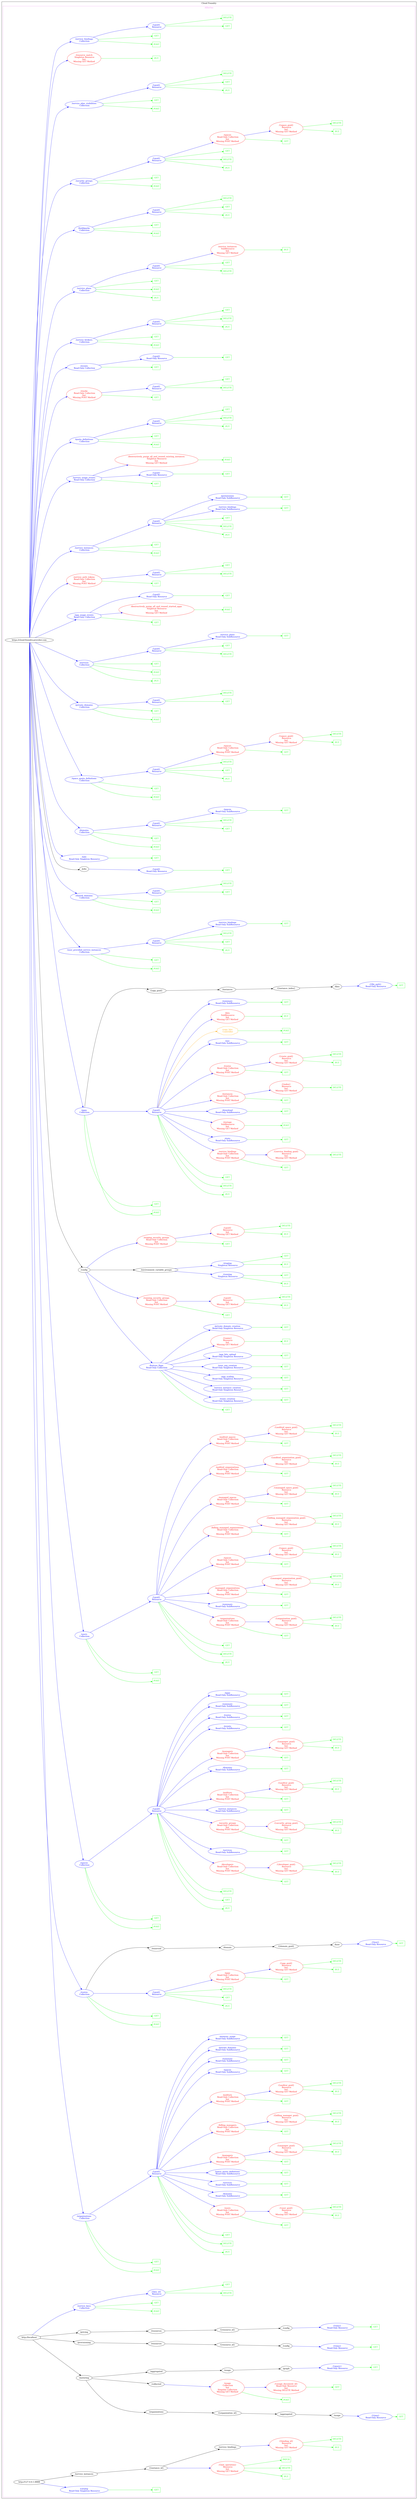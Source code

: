 digraph Cloud_Computing_REST_APIs {
rankdir="LR";
subgraph cluster_0 {
label="Cloud Foundry"
color=black
fontcolor=black
subgraph cluster_1 {
label="AllInOne"
color=violet
fontcolor=violet
subgraph cluster_2 {
label=""
color=white
fontcolor=white
node2 [label="https://cloud-foundry.provider.com", shape="ellipse", color="black", fontcolor="black"]
node2 -> node3 [color="blue", fontcolor="blue"]
subgraph cluster_3 {
label=""
color=white
fontcolor=white
node3 [label="/organizations\n Collection", shape="ellipse", color="blue", fontcolor="blue"]
node3 -> node4 [color="green", fontcolor="green"]
subgraph cluster_4 {
label=""
color=white
fontcolor=white
node4 [label="POST", shape="box", color="green", fontcolor="green"]
}
node3 -> node5 [color="green", fontcolor="green"]
subgraph cluster_5 {
label=""
color=white
fontcolor=white
node5 [label="GET", shape="box", color="green", fontcolor="green"]
}
node3 -> node6 [color="blue", fontcolor="blue"]
subgraph cluster_6 {
label=""
color=white
fontcolor=white
node6 [label="/{guid}\n Resource", shape="ellipse", color="blue", fontcolor="blue"]
node6 -> node7 [color="green", fontcolor="green"]
subgraph cluster_7 {
label=""
color=white
fontcolor=white
node7 [label="PUT", shape="box", color="green", fontcolor="green"]
}
node6 -> node8 [color="green", fontcolor="green"]
subgraph cluster_8 {
label=""
color=white
fontcolor=white
node8 [label="DELETE", shape="box", color="green", fontcolor="green"]
}
node6 -> node9 [color="green", fontcolor="green"]
subgraph cluster_9 {
label=""
color=white
fontcolor=white
node9 [label="GET", shape="box", color="green", fontcolor="green"]
}
node6 -> node10 [color="blue", fontcolor="blue"]
subgraph cluster_10 {
label=""
color=white
fontcolor=white
node10 [label="/users\n Read-Only Collection\nbut\nMissing POST Method", shape="ellipse", color="red", fontcolor="red"]
node10 -> node11 [color="green", fontcolor="green"]
subgraph cluster_11 {
label=""
color=white
fontcolor=white
node11 [label="GET", shape="box", color="green", fontcolor="green"]
}
node10 -> node12 [color="blue", fontcolor="blue"]
subgraph cluster_12 {
label=""
color=white
fontcolor=white
node12 [label="/{user_guid}\n Resource\nbut\nMissing GET Method", shape="ellipse", color="red", fontcolor="red"]
node12 -> node13 [color="green", fontcolor="green"]
subgraph cluster_13 {
label=""
color=white
fontcolor=white
node13 [label="PUT", shape="box", color="green", fontcolor="green"]
}
node12 -> node14 [color="green", fontcolor="green"]
subgraph cluster_14 {
label=""
color=white
fontcolor=white
node14 [label="DELETE", shape="box", color="green", fontcolor="green"]
}
}
}
node6 -> node15 [color="blue", fontcolor="blue"]
subgraph cluster_15 {
label=""
color=white
fontcolor=white
node15 [label="/domains\n Read-Only SubResource", shape="ellipse", color="blue", fontcolor="blue"]
node15 -> node16 [color="green", fontcolor="green"]
subgraph cluster_16 {
label=""
color=white
fontcolor=white
node16 [label="GET", shape="box", color="green", fontcolor="green"]
}
}
node6 -> node17 [color="blue", fontcolor="blue"]
subgraph cluster_17 {
label=""
color=white
fontcolor=white
node17 [label="/services\n Read-Only SubResource", shape="ellipse", color="blue", fontcolor="blue"]
node17 -> node18 [color="green", fontcolor="green"]
subgraph cluster_18 {
label=""
color=white
fontcolor=white
node18 [label="GET", shape="box", color="green", fontcolor="green"]
}
}
node6 -> node19 [color="blue", fontcolor="blue"]
subgraph cluster_19 {
label=""
color=white
fontcolor=white
node19 [label="/space_quota_definitions\n Read-Only SubResource", shape="ellipse", color="blue", fontcolor="blue"]
node19 -> node20 [color="green", fontcolor="green"]
subgraph cluster_20 {
label=""
color=white
fontcolor=white
node20 [label="GET", shape="box", color="green", fontcolor="green"]
}
}
node6 -> node21 [color="blue", fontcolor="blue"]
subgraph cluster_21 {
label=""
color=white
fontcolor=white
node21 [label="/managers\n Read-Only Collection\nbut\nMissing POST Method", shape="ellipse", color="red", fontcolor="red"]
node21 -> node22 [color="green", fontcolor="green"]
subgraph cluster_22 {
label=""
color=white
fontcolor=white
node22 [label="GET", shape="box", color="green", fontcolor="green"]
}
node21 -> node23 [color="blue", fontcolor="blue"]
subgraph cluster_23 {
label=""
color=white
fontcolor=white
node23 [label="/{manager_guid}\n Resource\nbut\nMissing GET Method", shape="ellipse", color="red", fontcolor="red"]
node23 -> node24 [color="green", fontcolor="green"]
subgraph cluster_24 {
label=""
color=white
fontcolor=white
node24 [label="PUT", shape="box", color="green", fontcolor="green"]
}
node23 -> node25 [color="green", fontcolor="green"]
subgraph cluster_25 {
label=""
color=white
fontcolor=white
node25 [label="DELETE", shape="box", color="green", fontcolor="green"]
}
}
}
node6 -> node26 [color="blue", fontcolor="blue"]
subgraph cluster_26 {
label=""
color=white
fontcolor=white
node26 [label="/billing_managers\n Read-Only Collection\nbut\nMissing POST Method", shape="ellipse", color="red", fontcolor="red"]
node26 -> node27 [color="green", fontcolor="green"]
subgraph cluster_27 {
label=""
color=white
fontcolor=white
node27 [label="GET", shape="box", color="green", fontcolor="green"]
}
node26 -> node28 [color="blue", fontcolor="blue"]
subgraph cluster_28 {
label=""
color=white
fontcolor=white
node28 [label="/{billing_manager_guid}\n Resource\nbut\nMissing GET Method", shape="ellipse", color="red", fontcolor="red"]
node28 -> node29 [color="green", fontcolor="green"]
subgraph cluster_29 {
label=""
color=white
fontcolor=white
node29 [label="PUT", shape="box", color="green", fontcolor="green"]
}
node28 -> node30 [color="green", fontcolor="green"]
subgraph cluster_30 {
label=""
color=white
fontcolor=white
node30 [label="DELETE", shape="box", color="green", fontcolor="green"]
}
}
}
node6 -> node31 [color="blue", fontcolor="blue"]
subgraph cluster_31 {
label=""
color=white
fontcolor=white
node31 [label="/auditors\n Read-Only Collection\nbut\nMissing POST Method", shape="ellipse", color="red", fontcolor="red"]
node31 -> node32 [color="green", fontcolor="green"]
subgraph cluster_32 {
label=""
color=white
fontcolor=white
node32 [label="GET", shape="box", color="green", fontcolor="green"]
}
node31 -> node33 [color="blue", fontcolor="blue"]
subgraph cluster_33 {
label=""
color=white
fontcolor=white
node33 [label="/{auditor_guid}\n Resource\nbut\nMissing GET Method", shape="ellipse", color="red", fontcolor="red"]
node33 -> node34 [color="green", fontcolor="green"]
subgraph cluster_34 {
label=""
color=white
fontcolor=white
node34 [label="PUT", shape="box", color="green", fontcolor="green"]
}
node33 -> node35 [color="green", fontcolor="green"]
subgraph cluster_35 {
label=""
color=white
fontcolor=white
node35 [label="DELETE", shape="box", color="green", fontcolor="green"]
}
}
}
node6 -> node36 [color="blue", fontcolor="blue"]
subgraph cluster_36 {
label=""
color=white
fontcolor=white
node36 [label="/spaces\n Read-Only SubResource", shape="ellipse", color="blue", fontcolor="blue"]
node36 -> node37 [color="green", fontcolor="green"]
subgraph cluster_37 {
label=""
color=white
fontcolor=white
node37 [label="GET", shape="box", color="green", fontcolor="green"]
}
}
node6 -> node38 [color="blue", fontcolor="blue"]
subgraph cluster_38 {
label=""
color=white
fontcolor=white
node38 [label="/summary\n Read-Only SubResource", shape="ellipse", color="blue", fontcolor="blue"]
node38 -> node39 [color="green", fontcolor="green"]
subgraph cluster_39 {
label=""
color=white
fontcolor=white
node39 [label="GET", shape="box", color="green", fontcolor="green"]
}
}
node6 -> node40 [color="blue", fontcolor="blue"]
subgraph cluster_40 {
label=""
color=white
fontcolor=white
node40 [label="/private_domains\n Read-Only SubResource", shape="ellipse", color="blue", fontcolor="blue"]
node40 -> node41 [color="green", fontcolor="green"]
subgraph cluster_41 {
label=""
color=white
fontcolor=white
node41 [label="GET", shape="box", color="green", fontcolor="green"]
}
}
node6 -> node42 [color="blue", fontcolor="blue"]
subgraph cluster_42 {
label=""
color=white
fontcolor=white
node42 [label="/memory_usage\n Read-Only SubResource", shape="ellipse", color="blue", fontcolor="blue"]
node42 -> node43 [color="green", fontcolor="green"]
subgraph cluster_43 {
label=""
color=white
fontcolor=white
node43 [label="GET", shape="box", color="green", fontcolor="green"]
}
}
}
}
node2 -> node44 [color="blue", fontcolor="blue"]
subgraph cluster_44 {
label=""
color=white
fontcolor=white
node44 [label="/routes\n Collection", shape="ellipse", color="blue", fontcolor="blue"]
node44 -> node45 [color="green", fontcolor="green"]
subgraph cluster_45 {
label=""
color=white
fontcolor=white
node45 [label="POST", shape="box", color="green", fontcolor="green"]
}
node44 -> node46 [color="green", fontcolor="green"]
subgraph cluster_46 {
label=""
color=white
fontcolor=white
node46 [label="GET", shape="box", color="green", fontcolor="green"]
}
node44 -> node47 [color="blue", fontcolor="blue"]
subgraph cluster_47 {
label=""
color=white
fontcolor=white
node47 [label="/{guid}\n Resource", shape="ellipse", color="blue", fontcolor="blue"]
node47 -> node48 [color="green", fontcolor="green"]
subgraph cluster_48 {
label=""
color=white
fontcolor=white
node48 [label="PUT", shape="box", color="green", fontcolor="green"]
}
node47 -> node49 [color="green", fontcolor="green"]
subgraph cluster_49 {
label=""
color=white
fontcolor=white
node49 [label="GET", shape="box", color="green", fontcolor="green"]
}
node47 -> node50 [color="green", fontcolor="green"]
subgraph cluster_50 {
label=""
color=white
fontcolor=white
node50 [label="DELETE", shape="box", color="green", fontcolor="green"]
}
node47 -> node51 [color="blue", fontcolor="blue"]
subgraph cluster_51 {
label=""
color=white
fontcolor=white
node51 [label="/apps\n Read-Only Collection\nbut\nMissing POST Method", shape="ellipse", color="red", fontcolor="red"]
node51 -> node52 [color="green", fontcolor="green"]
subgraph cluster_52 {
label=""
color=white
fontcolor=white
node52 [label="GET", shape="box", color="green", fontcolor="green"]
}
node51 -> node53 [color="blue", fontcolor="blue"]
subgraph cluster_53 {
label=""
color=white
fontcolor=white
node53 [label="/{app_guid}\n Resource\nbut\nMissing GET Method", shape="ellipse", color="red", fontcolor="red"]
node53 -> node54 [color="green", fontcolor="green"]
subgraph cluster_54 {
label=""
color=white
fontcolor=white
node54 [label="PUT", shape="box", color="green", fontcolor="green"]
}
node53 -> node55 [color="green", fontcolor="green"]
subgraph cluster_55 {
label=""
color=white
fontcolor=white
node55 [label="DELETE", shape="box", color="green", fontcolor="green"]
}
}
}
}
node44 -> node56 [color="black", fontcolor="black"]
subgraph cluster_56 {
label=""
color=white
fontcolor=white
node56 [label="/reserved", shape="ellipse", color="black", fontcolor="black"]
node56 -> node57 [color="black", fontcolor="black"]
subgraph cluster_57 {
label=""
color=white
fontcolor=white
node57 [label="/domain", shape="ellipse", color="black", fontcolor="black"]
node57 -> node58 [color="black", fontcolor="black"]
subgraph cluster_58 {
label=""
color=white
fontcolor=white
node58 [label="/{domain_guid}", shape="ellipse", color="black", fontcolor="black"]
node58 -> node59 [color="black", fontcolor="black"]
subgraph cluster_59 {
label=""
color=white
fontcolor=white
node59 [label="/host", shape="ellipse", color="black", fontcolor="black"]
node59 -> node60 [color="blue", fontcolor="blue"]
subgraph cluster_60 {
label=""
color=white
fontcolor=white
node60 [label="/{host}\n Read-Only Resource", shape="ellipse", color="blue", fontcolor="blue"]
node60 -> node61 [color="green", fontcolor="green"]
subgraph cluster_61 {
label=""
color=white
fontcolor=white
node61 [label="GET", shape="box", color="green", fontcolor="green"]
}
}
}
}
}
}
}
node2 -> node62 [color="blue", fontcolor="blue"]
subgraph cluster_62 {
label=""
color=white
fontcolor=white
node62 [label="/spaces\n Collection", shape="ellipse", color="blue", fontcolor="blue"]
node62 -> node63 [color="green", fontcolor="green"]
subgraph cluster_63 {
label=""
color=white
fontcolor=white
node63 [label="POST", shape="box", color="green", fontcolor="green"]
}
node62 -> node64 [color="green", fontcolor="green"]
subgraph cluster_64 {
label=""
color=white
fontcolor=white
node64 [label="GET", shape="box", color="green", fontcolor="green"]
}
node62 -> node65 [color="blue", fontcolor="blue"]
subgraph cluster_65 {
label=""
color=white
fontcolor=white
node65 [label="/{guid}\n Resource", shape="ellipse", color="blue", fontcolor="blue"]
node65 -> node66 [color="green", fontcolor="green"]
subgraph cluster_66 {
label=""
color=white
fontcolor=white
node66 [label="PUT", shape="box", color="green", fontcolor="green"]
}
node65 -> node67 [color="green", fontcolor="green"]
subgraph cluster_67 {
label=""
color=white
fontcolor=white
node67 [label="GET", shape="box", color="green", fontcolor="green"]
}
node65 -> node68 [color="green", fontcolor="green"]
subgraph cluster_68 {
label=""
color=white
fontcolor=white
node68 [label="DELETE", shape="box", color="green", fontcolor="green"]
}
node65 -> node69 [color="blue", fontcolor="blue"]
subgraph cluster_69 {
label=""
color=white
fontcolor=white
node69 [label="/developers\n Read-Only Collection\nbut\nMissing POST Method", shape="ellipse", color="red", fontcolor="red"]
node69 -> node70 [color="green", fontcolor="green"]
subgraph cluster_70 {
label=""
color=white
fontcolor=white
node70 [label="GET", shape="box", color="green", fontcolor="green"]
}
node69 -> node71 [color="blue", fontcolor="blue"]
subgraph cluster_71 {
label=""
color=white
fontcolor=white
node71 [label="/{developer_guid}\n Resource\nbut\nMissing GET Method", shape="ellipse", color="red", fontcolor="red"]
node71 -> node72 [color="green", fontcolor="green"]
subgraph cluster_72 {
label=""
color=white
fontcolor=white
node72 [label="PUT", shape="box", color="green", fontcolor="green"]
}
node71 -> node73 [color="green", fontcolor="green"]
subgraph cluster_73 {
label=""
color=white
fontcolor=white
node73 [label="DELETE", shape="box", color="green", fontcolor="green"]
}
}
}
node65 -> node74 [color="blue", fontcolor="blue"]
subgraph cluster_74 {
label=""
color=white
fontcolor=white
node74 [label="/services\n Read-Only SubResource", shape="ellipse", color="blue", fontcolor="blue"]
node74 -> node75 [color="green", fontcolor="green"]
subgraph cluster_75 {
label=""
color=white
fontcolor=white
node75 [label="GET", shape="box", color="green", fontcolor="green"]
}
}
node65 -> node76 [color="blue", fontcolor="blue"]
subgraph cluster_76 {
label=""
color=white
fontcolor=white
node76 [label="/security_groups\n Read-Only Collection\nbut\nMissing POST Method", shape="ellipse", color="red", fontcolor="red"]
node76 -> node77 [color="green", fontcolor="green"]
subgraph cluster_77 {
label=""
color=white
fontcolor=white
node77 [label="GET", shape="box", color="green", fontcolor="green"]
}
node76 -> node78 [color="blue", fontcolor="blue"]
subgraph cluster_78 {
label=""
color=white
fontcolor=white
node78 [label="/{security_group_guid}\n Resource\nbut\nMissing GET Method", shape="ellipse", color="red", fontcolor="red"]
node78 -> node79 [color="green", fontcolor="green"]
subgraph cluster_79 {
label=""
color=white
fontcolor=white
node79 [label="PUT", shape="box", color="green", fontcolor="green"]
}
node78 -> node80 [color="green", fontcolor="green"]
subgraph cluster_80 {
label=""
color=white
fontcolor=white
node80 [label="DELETE", shape="box", color="green", fontcolor="green"]
}
}
}
node65 -> node81 [color="blue", fontcolor="blue"]
subgraph cluster_81 {
label=""
color=white
fontcolor=white
node81 [label="/service_instances\n Read-Only SubResource", shape="ellipse", color="blue", fontcolor="blue"]
node81 -> node82 [color="green", fontcolor="green"]
subgraph cluster_82 {
label=""
color=white
fontcolor=white
node82 [label="GET", shape="box", color="green", fontcolor="green"]
}
}
node65 -> node83 [color="blue", fontcolor="blue"]
subgraph cluster_83 {
label=""
color=white
fontcolor=white
node83 [label="/auditors\n Read-Only Collection\nbut\nMissing POST Method", shape="ellipse", color="red", fontcolor="red"]
node83 -> node84 [color="green", fontcolor="green"]
subgraph cluster_84 {
label=""
color=white
fontcolor=white
node84 [label="GET", shape="box", color="green", fontcolor="green"]
}
node83 -> node85 [color="blue", fontcolor="blue"]
subgraph cluster_85 {
label=""
color=white
fontcolor=white
node85 [label="/{auditor_guid}\n Resource\nbut\nMissing GET Method", shape="ellipse", color="red", fontcolor="red"]
node85 -> node86 [color="green", fontcolor="green"]
subgraph cluster_86 {
label=""
color=white
fontcolor=white
node86 [label="PUT", shape="box", color="green", fontcolor="green"]
}
node85 -> node87 [color="green", fontcolor="green"]
subgraph cluster_87 {
label=""
color=white
fontcolor=white
node87 [label="DELETE", shape="box", color="green", fontcolor="green"]
}
}
}
node65 -> node88 [color="blue", fontcolor="blue"]
subgraph cluster_88 {
label=""
color=white
fontcolor=white
node88 [label="/domains\n Read-Only SubResource", shape="ellipse", color="blue", fontcolor="blue"]
node88 -> node89 [color="green", fontcolor="green"]
subgraph cluster_89 {
label=""
color=white
fontcolor=white
node89 [label="GET", shape="box", color="green", fontcolor="green"]
}
}
node65 -> node90 [color="blue", fontcolor="blue"]
subgraph cluster_90 {
label=""
color=white
fontcolor=white
node90 [label="/managers\n Read-Only Collection\nbut\nMissing POST Method", shape="ellipse", color="red", fontcolor="red"]
node90 -> node91 [color="green", fontcolor="green"]
subgraph cluster_91 {
label=""
color=white
fontcolor=white
node91 [label="GET", shape="box", color="green", fontcolor="green"]
}
node90 -> node92 [color="blue", fontcolor="blue"]
subgraph cluster_92 {
label=""
color=white
fontcolor=white
node92 [label="/{manager_guid}\n Resource\nbut\nMissing GET Method", shape="ellipse", color="red", fontcolor="red"]
node92 -> node93 [color="green", fontcolor="green"]
subgraph cluster_93 {
label=""
color=white
fontcolor=white
node93 [label="PUT", shape="box", color="green", fontcolor="green"]
}
node92 -> node94 [color="green", fontcolor="green"]
subgraph cluster_94 {
label=""
color=white
fontcolor=white
node94 [label="DELETE", shape="box", color="green", fontcolor="green"]
}
}
}
node65 -> node95 [color="blue", fontcolor="blue"]
subgraph cluster_95 {
label=""
color=white
fontcolor=white
node95 [label="/events\n Read-Only SubResource", shape="ellipse", color="blue", fontcolor="blue"]
node95 -> node96 [color="green", fontcolor="green"]
subgraph cluster_96 {
label=""
color=white
fontcolor=white
node96 [label="GET", shape="box", color="green", fontcolor="green"]
}
}
node65 -> node97 [color="blue", fontcolor="blue"]
subgraph cluster_97 {
label=""
color=white
fontcolor=white
node97 [label="/routes\n Read-Only SubResource", shape="ellipse", color="blue", fontcolor="blue"]
node97 -> node98 [color="green", fontcolor="green"]
subgraph cluster_98 {
label=""
color=white
fontcolor=white
node98 [label="GET", shape="box", color="green", fontcolor="green"]
}
}
node65 -> node99 [color="blue", fontcolor="blue"]
subgraph cluster_99 {
label=""
color=white
fontcolor=white
node99 [label="/summary\n Read-Only SubResource", shape="ellipse", color="blue", fontcolor="blue"]
node99 -> node100 [color="green", fontcolor="green"]
subgraph cluster_100 {
label=""
color=white
fontcolor=white
node100 [label="GET", shape="box", color="green", fontcolor="green"]
}
}
node65 -> node101 [color="blue", fontcolor="blue"]
subgraph cluster_101 {
label=""
color=white
fontcolor=white
node101 [label="/apps\n Read-Only SubResource", shape="ellipse", color="blue", fontcolor="blue"]
node101 -> node102 [color="green", fontcolor="green"]
subgraph cluster_102 {
label=""
color=white
fontcolor=white
node102 [label="GET", shape="box", color="green", fontcolor="green"]
}
}
}
}
node2 -> node103 [color="blue", fontcolor="blue"]
subgraph cluster_103 {
label=""
color=white
fontcolor=white
node103 [label="/users\n Collection", shape="ellipse", color="blue", fontcolor="blue"]
node103 -> node104 [color="green", fontcolor="green"]
subgraph cluster_104 {
label=""
color=white
fontcolor=white
node104 [label="POST", shape="box", color="green", fontcolor="green"]
}
node103 -> node105 [color="green", fontcolor="green"]
subgraph cluster_105 {
label=""
color=white
fontcolor=white
node105 [label="GET", shape="box", color="green", fontcolor="green"]
}
node103 -> node106 [color="blue", fontcolor="blue"]
subgraph cluster_106 {
label=""
color=white
fontcolor=white
node106 [label="/{guid}\n Resource", shape="ellipse", color="blue", fontcolor="blue"]
node106 -> node107 [color="green", fontcolor="green"]
subgraph cluster_107 {
label=""
color=white
fontcolor=white
node107 [label="PUT", shape="box", color="green", fontcolor="green"]
}
node106 -> node108 [color="green", fontcolor="green"]
subgraph cluster_108 {
label=""
color=white
fontcolor=white
node108 [label="DELETE", shape="box", color="green", fontcolor="green"]
}
node106 -> node109 [color="green", fontcolor="green"]
subgraph cluster_109 {
label=""
color=white
fontcolor=white
node109 [label="GET", shape="box", color="green", fontcolor="green"]
}
node106 -> node110 [color="blue", fontcolor="blue"]
subgraph cluster_110 {
label=""
color=white
fontcolor=white
node110 [label="/organizations\n Read-Only Collection\nbut\nMissing POST Method", shape="ellipse", color="red", fontcolor="red"]
node110 -> node111 [color="green", fontcolor="green"]
subgraph cluster_111 {
label=""
color=white
fontcolor=white
node111 [label="GET", shape="box", color="green", fontcolor="green"]
}
node110 -> node112 [color="blue", fontcolor="blue"]
subgraph cluster_112 {
label=""
color=white
fontcolor=white
node112 [label="/{organization_guid}\n Resource\nbut\nMissing GET Method", shape="ellipse", color="red", fontcolor="red"]
node112 -> node113 [color="green", fontcolor="green"]
subgraph cluster_113 {
label=""
color=white
fontcolor=white
node113 [label="PUT", shape="box", color="green", fontcolor="green"]
}
node112 -> node114 [color="green", fontcolor="green"]
subgraph cluster_114 {
label=""
color=white
fontcolor=white
node114 [label="DELETE", shape="box", color="green", fontcolor="green"]
}
}
}
node106 -> node115 [color="blue", fontcolor="blue"]
subgraph cluster_115 {
label=""
color=white
fontcolor=white
node115 [label="/summary\n Read-Only SubResource", shape="ellipse", color="blue", fontcolor="blue"]
node115 -> node116 [color="green", fontcolor="green"]
subgraph cluster_116 {
label=""
color=white
fontcolor=white
node116 [label="GET", shape="box", color="green", fontcolor="green"]
}
}
node106 -> node117 [color="blue", fontcolor="blue"]
subgraph cluster_117 {
label=""
color=white
fontcolor=white
node117 [label="/managed_organizations\n Read-Only Collection\nbut\nMissing POST Method", shape="ellipse", color="red", fontcolor="red"]
node117 -> node118 [color="green", fontcolor="green"]
subgraph cluster_118 {
label=""
color=white
fontcolor=white
node118 [label="GET", shape="box", color="green", fontcolor="green"]
}
node117 -> node119 [color="blue", fontcolor="blue"]
subgraph cluster_119 {
label=""
color=white
fontcolor=white
node119 [label="/{managed_organization_guid}\n Resource\nbut\nMissing GET Method", shape="ellipse", color="red", fontcolor="red"]
node119 -> node120 [color="green", fontcolor="green"]
subgraph cluster_120 {
label=""
color=white
fontcolor=white
node120 [label="PUT", shape="box", color="green", fontcolor="green"]
}
node119 -> node121 [color="green", fontcolor="green"]
subgraph cluster_121 {
label=""
color=white
fontcolor=white
node121 [label="DELETE", shape="box", color="green", fontcolor="green"]
}
}
}
node106 -> node122 [color="blue", fontcolor="blue"]
subgraph cluster_122 {
label=""
color=white
fontcolor=white
node122 [label="/spaces\n Read-Only Collection\nbut\nMissing POST Method", shape="ellipse", color="red", fontcolor="red"]
node122 -> node123 [color="green", fontcolor="green"]
subgraph cluster_123 {
label=""
color=white
fontcolor=white
node123 [label="GET", shape="box", color="green", fontcolor="green"]
}
node122 -> node124 [color="blue", fontcolor="blue"]
subgraph cluster_124 {
label=""
color=white
fontcolor=white
node124 [label="/{space_guid}\n Resource\nbut\nMissing GET Method", shape="ellipse", color="red", fontcolor="red"]
node124 -> node125 [color="green", fontcolor="green"]
subgraph cluster_125 {
label=""
color=white
fontcolor=white
node125 [label="PUT", shape="box", color="green", fontcolor="green"]
}
node124 -> node126 [color="green", fontcolor="green"]
subgraph cluster_126 {
label=""
color=white
fontcolor=white
node126 [label="DELETE", shape="box", color="green", fontcolor="green"]
}
}
}
node106 -> node127 [color="blue", fontcolor="blue"]
subgraph cluster_127 {
label=""
color=white
fontcolor=white
node127 [label="/billing_managed_organizations\n Read-Only Collection\nbut\nMissing POST Method", shape="ellipse", color="red", fontcolor="red"]
node127 -> node128 [color="green", fontcolor="green"]
subgraph cluster_128 {
label=""
color=white
fontcolor=white
node128 [label="GET", shape="box", color="green", fontcolor="green"]
}
node127 -> node129 [color="blue", fontcolor="blue"]
subgraph cluster_129 {
label=""
color=white
fontcolor=white
node129 [label="/{billing_managed_organization_guid}\n Resource\nbut\nMissing GET Method", shape="ellipse", color="red", fontcolor="red"]
node129 -> node130 [color="green", fontcolor="green"]
subgraph cluster_130 {
label=""
color=white
fontcolor=white
node130 [label="PUT", shape="box", color="green", fontcolor="green"]
}
node129 -> node131 [color="green", fontcolor="green"]
subgraph cluster_131 {
label=""
color=white
fontcolor=white
node131 [label="DELETE", shape="box", color="green", fontcolor="green"]
}
}
}
node106 -> node132 [color="blue", fontcolor="blue"]
subgraph cluster_132 {
label=""
color=white
fontcolor=white
node132 [label="/managed_spaces\n Read-Only Collection\nbut\nMissing POST Method", shape="ellipse", color="red", fontcolor="red"]
node132 -> node133 [color="green", fontcolor="green"]
subgraph cluster_133 {
label=""
color=white
fontcolor=white
node133 [label="GET", shape="box", color="green", fontcolor="green"]
}
node132 -> node134 [color="blue", fontcolor="blue"]
subgraph cluster_134 {
label=""
color=white
fontcolor=white
node134 [label="/{managed_space_guid}\n Resource\nbut\nMissing GET Method", shape="ellipse", color="red", fontcolor="red"]
node134 -> node135 [color="green", fontcolor="green"]
subgraph cluster_135 {
label=""
color=white
fontcolor=white
node135 [label="PUT", shape="box", color="green", fontcolor="green"]
}
node134 -> node136 [color="green", fontcolor="green"]
subgraph cluster_136 {
label=""
color=white
fontcolor=white
node136 [label="DELETE", shape="box", color="green", fontcolor="green"]
}
}
}
node106 -> node137 [color="blue", fontcolor="blue"]
subgraph cluster_137 {
label=""
color=white
fontcolor=white
node137 [label="/audited_organizations\n Read-Only Collection\nbut\nMissing POST Method", shape="ellipse", color="red", fontcolor="red"]
node137 -> node138 [color="green", fontcolor="green"]
subgraph cluster_138 {
label=""
color=white
fontcolor=white
node138 [label="GET", shape="box", color="green", fontcolor="green"]
}
node137 -> node139 [color="blue", fontcolor="blue"]
subgraph cluster_139 {
label=""
color=white
fontcolor=white
node139 [label="/{audited_organization_guid}\n Resource\nbut\nMissing GET Method", shape="ellipse", color="red", fontcolor="red"]
node139 -> node140 [color="green", fontcolor="green"]
subgraph cluster_140 {
label=""
color=white
fontcolor=white
node140 [label="PUT", shape="box", color="green", fontcolor="green"]
}
node139 -> node141 [color="green", fontcolor="green"]
subgraph cluster_141 {
label=""
color=white
fontcolor=white
node141 [label="DELETE", shape="box", color="green", fontcolor="green"]
}
}
}
node106 -> node142 [color="blue", fontcolor="blue"]
subgraph cluster_142 {
label=""
color=white
fontcolor=white
node142 [label="/audited_spaces\n Read-Only Collection\nbut\nMissing POST Method", shape="ellipse", color="red", fontcolor="red"]
node142 -> node143 [color="green", fontcolor="green"]
subgraph cluster_143 {
label=""
color=white
fontcolor=white
node143 [label="GET", shape="box", color="green", fontcolor="green"]
}
node142 -> node144 [color="blue", fontcolor="blue"]
subgraph cluster_144 {
label=""
color=white
fontcolor=white
node144 [label="/{audited_space_guid}\n Resource\nbut\nMissing GET Method", shape="ellipse", color="red", fontcolor="red"]
node144 -> node145 [color="green", fontcolor="green"]
subgraph cluster_145 {
label=""
color=white
fontcolor=white
node145 [label="PUT", shape="box", color="green", fontcolor="green"]
}
node144 -> node146 [color="green", fontcolor="green"]
subgraph cluster_146 {
label=""
color=white
fontcolor=white
node146 [label="DELETE", shape="box", color="green", fontcolor="green"]
}
}
}
}
}
node2 -> node147 [color="black", fontcolor="black"]
subgraph cluster_147 {
label=""
color=white
fontcolor=white
node147 [label="/config", shape="ellipse", color="black", fontcolor="black"]
node147 -> node148 [color="blue", fontcolor="blue"]
subgraph cluster_148 {
label=""
color=white
fontcolor=white
node148 [label="/feature_flags\n Read-Only Collection", shape="ellipse", color="blue", fontcolor="blue"]
node148 -> node149 [color="green", fontcolor="green"]
subgraph cluster_149 {
label=""
color=white
fontcolor=white
node149 [label="GET", shape="box", color="green", fontcolor="green"]
}
node148 -> node150 [color="blue", fontcolor="blue"]
subgraph cluster_150 {
label=""
color=white
fontcolor=white
node150 [label="/route_creation\n Read-Only Singleton Resource", shape="ellipse", color="blue", fontcolor="blue"]
node150 -> node151 [color="green", fontcolor="green"]
subgraph cluster_151 {
label=""
color=white
fontcolor=white
node151 [label="GET", shape="box", color="green", fontcolor="green"]
}
}
node148 -> node152 [color="blue", fontcolor="blue"]
subgraph cluster_152 {
label=""
color=white
fontcolor=white
node152 [label="/service_instance_creation\n Read-Only Singleton Resource", shape="ellipse", color="blue", fontcolor="blue"]
node152 -> node153 [color="green", fontcolor="green"]
subgraph cluster_153 {
label=""
color=white
fontcolor=white
node153 [label="GET", shape="box", color="green", fontcolor="green"]
}
}
node148 -> node154 [color="blue", fontcolor="blue"]
subgraph cluster_154 {
label=""
color=white
fontcolor=white
node154 [label="/app_scaling\n Read-Only Singleton Resource", shape="ellipse", color="blue", fontcolor="blue"]
node154 -> node155 [color="green", fontcolor="green"]
subgraph cluster_155 {
label=""
color=white
fontcolor=white
node155 [label="GET", shape="box", color="green", fontcolor="green"]
}
}
node148 -> node156 [color="blue", fontcolor="blue"]
subgraph cluster_156 {
label=""
color=white
fontcolor=white
node156 [label="/user_org_creation\n Read-Only Singleton Resource", shape="ellipse", color="blue", fontcolor="blue"]
node156 -> node157 [color="green", fontcolor="green"]
subgraph cluster_157 {
label=""
color=white
fontcolor=white
node157 [label="GET", shape="box", color="green", fontcolor="green"]
}
}
node148 -> node158 [color="blue", fontcolor="blue"]
subgraph cluster_158 {
label=""
color=white
fontcolor=white
node158 [label="/app_bits_upload\n Read-Only Singleton Resource", shape="ellipse", color="blue", fontcolor="blue"]
node158 -> node159 [color="green", fontcolor="green"]
subgraph cluster_159 {
label=""
color=white
fontcolor=white
node159 [label="GET", shape="box", color="green", fontcolor="green"]
}
}
node148 -> node160 [color="blue", fontcolor="blue"]
subgraph cluster_160 {
label=""
color=white
fontcolor=white
node160 [label="/{name}\n Resource\nbut\nMissing GET Method", shape="ellipse", color="red", fontcolor="red"]
node160 -> node161 [color="green", fontcolor="green"]
subgraph cluster_161 {
label=""
color=white
fontcolor=white
node161 [label="PUT", shape="box", color="green", fontcolor="green"]
}
}
node148 -> node162 [color="blue", fontcolor="blue"]
subgraph cluster_162 {
label=""
color=white
fontcolor=white
node162 [label="/private_domain_creation\n Read-Only Singleton Resource", shape="ellipse", color="blue", fontcolor="blue"]
node162 -> node163 [color="green", fontcolor="green"]
subgraph cluster_163 {
label=""
color=white
fontcolor=white
node163 [label="GET", shape="box", color="green", fontcolor="green"]
}
}
}
node147 -> node164 [color="blue", fontcolor="blue"]
subgraph cluster_164 {
label=""
color=white
fontcolor=white
node164 [label="/running_security_groups\n Read-Only Collection\nbut\nMissing POST Method", shape="ellipse", color="red", fontcolor="red"]
node164 -> node165 [color="green", fontcolor="green"]
subgraph cluster_165 {
label=""
color=white
fontcolor=white
node165 [label="GET", shape="box", color="green", fontcolor="green"]
}
node164 -> node166 [color="blue", fontcolor="blue"]
subgraph cluster_166 {
label=""
color=white
fontcolor=white
node166 [label="/{guid}\n Resource\nbut\nMissing GET Method", shape="ellipse", color="red", fontcolor="red"]
node166 -> node167 [color="green", fontcolor="green"]
subgraph cluster_167 {
label=""
color=white
fontcolor=white
node167 [label="PUT", shape="box", color="green", fontcolor="green"]
}
node166 -> node168 [color="green", fontcolor="green"]
subgraph cluster_168 {
label=""
color=white
fontcolor=white
node168 [label="DELETE", shape="box", color="green", fontcolor="green"]
}
}
}
node147 -> node169 [color="black", fontcolor="black"]
subgraph cluster_169 {
label=""
color=white
fontcolor=white
node169 [label="/environment_variable_groups", shape="ellipse", color="black", fontcolor="black"]
node169 -> node170 [color="blue", fontcolor="blue"]
subgraph cluster_170 {
label=""
color=white
fontcolor=white
node170 [label="/running\n Singleton Resource", shape="ellipse", color="blue", fontcolor="blue"]
node170 -> node171 [color="green", fontcolor="green"]
subgraph cluster_171 {
label=""
color=white
fontcolor=white
node171 [label="PUT", shape="box", color="green", fontcolor="green"]
}
node170 -> node172 [color="green", fontcolor="green"]
subgraph cluster_172 {
label=""
color=white
fontcolor=white
node172 [label="GET", shape="box", color="green", fontcolor="green"]
}
}
node169 -> node173 [color="blue", fontcolor="blue"]
subgraph cluster_173 {
label=""
color=white
fontcolor=white
node173 [label="/staging\n Singleton Resource", shape="ellipse", color="blue", fontcolor="blue"]
node173 -> node174 [color="green", fontcolor="green"]
subgraph cluster_174 {
label=""
color=white
fontcolor=white
node174 [label="PUT", shape="box", color="green", fontcolor="green"]
}
node173 -> node175 [color="green", fontcolor="green"]
subgraph cluster_175 {
label=""
color=white
fontcolor=white
node175 [label="GET", shape="box", color="green", fontcolor="green"]
}
}
}
node147 -> node176 [color="blue", fontcolor="blue"]
subgraph cluster_176 {
label=""
color=white
fontcolor=white
node176 [label="/staging_security_groups\n Read-Only Collection\nbut\nMissing POST Method", shape="ellipse", color="red", fontcolor="red"]
node176 -> node177 [color="green", fontcolor="green"]
subgraph cluster_177 {
label=""
color=white
fontcolor=white
node177 [label="GET", shape="box", color="green", fontcolor="green"]
}
node176 -> node178 [color="blue", fontcolor="blue"]
subgraph cluster_178 {
label=""
color=white
fontcolor=white
node178 [label="/{guid}\n Resource\nbut\nMissing GET Method", shape="ellipse", color="red", fontcolor="red"]
node178 -> node179 [color="green", fontcolor="green"]
subgraph cluster_179 {
label=""
color=white
fontcolor=white
node179 [label="PUT", shape="box", color="green", fontcolor="green"]
}
node178 -> node180 [color="green", fontcolor="green"]
subgraph cluster_180 {
label=""
color=white
fontcolor=white
node180 [label="DELETE", shape="box", color="green", fontcolor="green"]
}
}
}
}
node2 -> node181 [color="blue", fontcolor="blue"]
subgraph cluster_181 {
label=""
color=white
fontcolor=white
node181 [label="/apps\n Collection", shape="ellipse", color="blue", fontcolor="blue"]
node181 -> node182 [color="green", fontcolor="green"]
subgraph cluster_182 {
label=""
color=white
fontcolor=white
node182 [label="POST", shape="box", color="green", fontcolor="green"]
}
node181 -> node183 [color="green", fontcolor="green"]
subgraph cluster_183 {
label=""
color=white
fontcolor=white
node183 [label="GET", shape="box", color="green", fontcolor="green"]
}
node181 -> node184 [color="blue", fontcolor="blue"]
subgraph cluster_184 {
label=""
color=white
fontcolor=white
node184 [label="/{guid}\n Resource", shape="ellipse", color="blue", fontcolor="blue"]
node184 -> node185 [color="green", fontcolor="green"]
subgraph cluster_185 {
label=""
color=white
fontcolor=white
node185 [label="PUT", shape="box", color="green", fontcolor="green"]
}
node184 -> node186 [color="green", fontcolor="green"]
subgraph cluster_186 {
label=""
color=white
fontcolor=white
node186 [label="DELETE", shape="box", color="green", fontcolor="green"]
}
node184 -> node187 [color="green", fontcolor="green"]
subgraph cluster_187 {
label=""
color=white
fontcolor=white
node187 [label="GET", shape="box", color="green", fontcolor="green"]
}
node184 -> node188 [color="blue", fontcolor="blue"]
subgraph cluster_188 {
label=""
color=white
fontcolor=white
node188 [label="/service_bindings\n Read-Only Collection\nbut\nMissing POST Method", shape="ellipse", color="red", fontcolor="red"]
node188 -> node189 [color="green", fontcolor="green"]
subgraph cluster_189 {
label=""
color=white
fontcolor=white
node189 [label="GET", shape="box", color="green", fontcolor="green"]
}
node188 -> node190 [color="blue", fontcolor="blue"]
subgraph cluster_190 {
label=""
color=white
fontcolor=white
node190 [label="/{service_binding_guid}\n Resource\nbut\nMissing GET Method", shape="ellipse", color="red", fontcolor="red"]
node190 -> node191 [color="green", fontcolor="green"]
subgraph cluster_191 {
label=""
color=white
fontcolor=white
node191 [label="DELETE", shape="box", color="green", fontcolor="green"]
}
}
}
node184 -> node192 [color="blue", fontcolor="blue"]
subgraph cluster_192 {
label=""
color=white
fontcolor=white
node192 [label="/stats\n Read-Only SubResource", shape="ellipse", color="blue", fontcolor="blue"]
node192 -> node193 [color="green", fontcolor="green"]
subgraph cluster_193 {
label=""
color=white
fontcolor=white
node193 [label="GET", shape="box", color="green", fontcolor="green"]
}
}
node184 -> node194 [color="blue", fontcolor="blue"]
subgraph cluster_194 {
label=""
color=white
fontcolor=white
node194 [label="/restage\n SubResource\nbut\nMissing GET Method", shape="ellipse", color="red", fontcolor="red"]
node194 -> node195 [color="green", fontcolor="green"]
subgraph cluster_195 {
label=""
color=white
fontcolor=white
node195 [label="POST", shape="box", color="green", fontcolor="green"]
}
}
node184 -> node196 [color="blue", fontcolor="blue"]
subgraph cluster_196 {
label=""
color=white
fontcolor=white
node196 [label="/download\n Read-Only SubResource", shape="ellipse", color="blue", fontcolor="blue"]
node196 -> node197 [color="green", fontcolor="green"]
subgraph cluster_197 {
label=""
color=white
fontcolor=white
node197 [label="GET", shape="box", color="green", fontcolor="green"]
}
}
node184 -> node198 [color="blue", fontcolor="blue"]
subgraph cluster_198 {
label=""
color=white
fontcolor=white
node198 [label="/instances\n Read-Only Collection\nbut\nMissing POST Method", shape="ellipse", color="red", fontcolor="red"]
node198 -> node199 [color="green", fontcolor="green"]
subgraph cluster_199 {
label=""
color=white
fontcolor=white
node199 [label="GET", shape="box", color="green", fontcolor="green"]
}
node198 -> node200 [color="blue", fontcolor="blue"]
subgraph cluster_200 {
label=""
color=white
fontcolor=white
node200 [label="/{index}\n Resource\nbut\nMissing GET Method", shape="ellipse", color="red", fontcolor="red"]
node200 -> node201 [color="green", fontcolor="green"]
subgraph cluster_201 {
label=""
color=white
fontcolor=white
node201 [label="DELETE", shape="box", color="green", fontcolor="green"]
}
}
}
node184 -> node202 [color="blue", fontcolor="blue"]
subgraph cluster_202 {
label=""
color=white
fontcolor=white
node202 [label="/routes\n Read-Only Collection\nbut\nMissing POST Method", shape="ellipse", color="red", fontcolor="red"]
node202 -> node203 [color="green", fontcolor="green"]
subgraph cluster_203 {
label=""
color=white
fontcolor=white
node203 [label="GET", shape="box", color="green", fontcolor="green"]
}
node202 -> node204 [color="blue", fontcolor="blue"]
subgraph cluster_204 {
label=""
color=white
fontcolor=white
node204 [label="/{route_guid}\n Resource\nbut\nMissing GET Method", shape="ellipse", color="red", fontcolor="red"]
node204 -> node205 [color="green", fontcolor="green"]
subgraph cluster_205 {
label=""
color=white
fontcolor=white
node205 [label="PUT", shape="box", color="green", fontcolor="green"]
}
node204 -> node206 [color="green", fontcolor="green"]
subgraph cluster_206 {
label=""
color=white
fontcolor=white
node206 [label="DELETE", shape="box", color="green", fontcolor="green"]
}
}
}
node184 -> node207 [color="blue", fontcolor="blue"]
subgraph cluster_207 {
label=""
color=white
fontcolor=white
node207 [label="/env\n Read-Only SubResource", shape="ellipse", color="blue", fontcolor="blue"]
node207 -> node208 [color="green", fontcolor="green"]
subgraph cluster_208 {
label=""
color=white
fontcolor=white
node208 [label="GET", shape="box", color="green", fontcolor="green"]
}
}
node184 -> node209 [color="orange", fontcolor="orange"]
subgraph cluster_209 {
label=""
color=white
fontcolor=white
node209 [label="/copy_bits\n Controller", shape="octagon", color="orange", fontcolor="orange"]
node209 -> node210 [color="green", fontcolor="green"]
subgraph cluster_210 {
label=""
color=white
fontcolor=white
node210 [label="POST", shape="box", color="green", fontcolor="green"]
}
}
node184 -> node211 [color="blue", fontcolor="blue"]
subgraph cluster_211 {
label=""
color=white
fontcolor=white
node211 [label="/bits\n SubResource\nbut\nMissing GET Method", shape="ellipse", color="red", fontcolor="red"]
node211 -> node212 [color="green", fontcolor="green"]
subgraph cluster_212 {
label=""
color=white
fontcolor=white
node212 [label="PUT", shape="box", color="green", fontcolor="green"]
}
}
node184 -> node213 [color="blue", fontcolor="blue"]
subgraph cluster_213 {
label=""
color=white
fontcolor=white
node213 [label="/summary\n Read-Only SubResource", shape="ellipse", color="blue", fontcolor="blue"]
node213 -> node214 [color="green", fontcolor="green"]
subgraph cluster_214 {
label=""
color=white
fontcolor=white
node214 [label="GET", shape="box", color="green", fontcolor="green"]
}
}
}
node181 -> node215 [color="black", fontcolor="black"]
subgraph cluster_215 {
label=""
color=white
fontcolor=white
node215 [label="/{app_guid}", shape="ellipse", color="black", fontcolor="black"]
node215 -> node216 [color="black", fontcolor="black"]
subgraph cluster_216 {
label=""
color=white
fontcolor=white
node216 [label="/instances", shape="ellipse", color="black", fontcolor="black"]
node216 -> node217 [color="black", fontcolor="black"]
subgraph cluster_217 {
label=""
color=white
fontcolor=white
node217 [label="/{instance_index}", shape="ellipse", color="black", fontcolor="black"]
node217 -> node218 [color="black", fontcolor="black"]
subgraph cluster_218 {
label=""
color=white
fontcolor=white
node218 [label="/files", shape="ellipse", color="black", fontcolor="black"]
node218 -> node219 [color="blue", fontcolor="blue"]
subgraph cluster_219 {
label=""
color=white
fontcolor=white
node219 [label="/{file_path}\n Read-Only Resource", shape="ellipse", color="blue", fontcolor="blue"]
node219 -> node220 [color="green", fontcolor="green"]
subgraph cluster_220 {
label=""
color=white
fontcolor=white
node220 [label="GET", shape="box", color="green", fontcolor="green"]
}
}
}
}
}
}
}
node2 -> node221 [color="blue", fontcolor="blue"]
subgraph cluster_221 {
label=""
color=white
fontcolor=white
node221 [label="/user_provided_service_instances\n Collection", shape="ellipse", color="blue", fontcolor="blue"]
node221 -> node222 [color="green", fontcolor="green"]
subgraph cluster_222 {
label=""
color=white
fontcolor=white
node222 [label="POST", shape="box", color="green", fontcolor="green"]
}
node221 -> node223 [color="green", fontcolor="green"]
subgraph cluster_223 {
label=""
color=white
fontcolor=white
node223 [label="GET", shape="box", color="green", fontcolor="green"]
}
node221 -> node224 [color="blue", fontcolor="blue"]
subgraph cluster_224 {
label=""
color=white
fontcolor=white
node224 [label="/{guid}\n Resource", shape="ellipse", color="blue", fontcolor="blue"]
node224 -> node225 [color="green", fontcolor="green"]
subgraph cluster_225 {
label=""
color=white
fontcolor=white
node225 [label="PUT", shape="box", color="green", fontcolor="green"]
}
node224 -> node226 [color="green", fontcolor="green"]
subgraph cluster_226 {
label=""
color=white
fontcolor=white
node226 [label="GET", shape="box", color="green", fontcolor="green"]
}
node224 -> node227 [color="green", fontcolor="green"]
subgraph cluster_227 {
label=""
color=white
fontcolor=white
node227 [label="DELETE", shape="box", color="green", fontcolor="green"]
}
node224 -> node228 [color="blue", fontcolor="blue"]
subgraph cluster_228 {
label=""
color=white
fontcolor=white
node228 [label="/service_bindings\n Read-Only SubResource", shape="ellipse", color="blue", fontcolor="blue"]
node228 -> node229 [color="green", fontcolor="green"]
subgraph cluster_229 {
label=""
color=white
fontcolor=white
node229 [label="GET", shape="box", color="green", fontcolor="green"]
}
}
}
}
node2 -> node230 [color="blue", fontcolor="blue"]
subgraph cluster_230 {
label=""
color=white
fontcolor=white
node230 [label="/shared_domains\n Collection", shape="ellipse", color="blue", fontcolor="blue"]
node230 -> node231 [color="green", fontcolor="green"]
subgraph cluster_231 {
label=""
color=white
fontcolor=white
node231 [label="POST", shape="box", color="green", fontcolor="green"]
}
node230 -> node232 [color="green", fontcolor="green"]
subgraph cluster_232 {
label=""
color=white
fontcolor=white
node232 [label="GET", shape="box", color="green", fontcolor="green"]
}
node230 -> node233 [color="blue", fontcolor="blue"]
subgraph cluster_233 {
label=""
color=white
fontcolor=white
node233 [label="/{guid}\n Resource", shape="ellipse", color="blue", fontcolor="blue"]
node233 -> node234 [color="green", fontcolor="green"]
subgraph cluster_234 {
label=""
color=white
fontcolor=white
node234 [label="GET", shape="box", color="green", fontcolor="green"]
}
node233 -> node235 [color="green", fontcolor="green"]
subgraph cluster_235 {
label=""
color=white
fontcolor=white
node235 [label="DELETE", shape="box", color="green", fontcolor="green"]
}
}
}
node2 -> node236 [color="black", fontcolor="black"]
subgraph cluster_236 {
label=""
color=white
fontcolor=white
node236 [label="/jobs", shape="ellipse", color="black", fontcolor="black"]
node236 -> node237 [color="blue", fontcolor="blue"]
subgraph cluster_237 {
label=""
color=white
fontcolor=white
node237 [label="/{guid}\n Read-Only Resource", shape="ellipse", color="blue", fontcolor="blue"]
node237 -> node238 [color="green", fontcolor="green"]
subgraph cluster_238 {
label=""
color=white
fontcolor=white
node238 [label="GET", shape="box", color="green", fontcolor="green"]
}
}
}
node2 -> node239 [color="blue", fontcolor="blue"]
subgraph cluster_239 {
label=""
color=white
fontcolor=white
node239 [label="/info\n Read-Only Singleton Resource", shape="ellipse", color="blue", fontcolor="blue"]
node239 -> node240 [color="green", fontcolor="green"]
subgraph cluster_240 {
label=""
color=white
fontcolor=white
node240 [label="GET", shape="box", color="green", fontcolor="green"]
}
}
node2 -> node241 [color="blue", fontcolor="blue"]
subgraph cluster_241 {
label=""
color=white
fontcolor=white
node241 [label="/domains\n Collection", shape="ellipse", color="blue", fontcolor="blue"]
node241 -> node242 [color="green", fontcolor="green"]
subgraph cluster_242 {
label=""
color=white
fontcolor=white
node242 [label="POST", shape="box", color="green", fontcolor="green"]
}
node241 -> node243 [color="green", fontcolor="green"]
subgraph cluster_243 {
label=""
color=white
fontcolor=white
node243 [label="GET", shape="box", color="green", fontcolor="green"]
}
node241 -> node244 [color="blue", fontcolor="blue"]
subgraph cluster_244 {
label=""
color=white
fontcolor=white
node244 [label="/{guid}\n Resource", shape="ellipse", color="blue", fontcolor="blue"]
node244 -> node245 [color="green", fontcolor="green"]
subgraph cluster_245 {
label=""
color=white
fontcolor=white
node245 [label="GET", shape="box", color="green", fontcolor="green"]
}
node244 -> node246 [color="green", fontcolor="green"]
subgraph cluster_246 {
label=""
color=white
fontcolor=white
node246 [label="DELETE", shape="box", color="green", fontcolor="green"]
}
node244 -> node247 [color="blue", fontcolor="blue"]
subgraph cluster_247 {
label=""
color=white
fontcolor=white
node247 [label="/spaces\n Read-Only SubResource", shape="ellipse", color="blue", fontcolor="blue"]
node247 -> node248 [color="green", fontcolor="green"]
subgraph cluster_248 {
label=""
color=white
fontcolor=white
node248 [label="GET", shape="box", color="green", fontcolor="green"]
}
}
}
}
node2 -> node249 [color="blue", fontcolor="blue"]
subgraph cluster_249 {
label=""
color=white
fontcolor=white
node249 [label="/space_quota_definitions\n Collection", shape="ellipse", color="blue", fontcolor="blue"]
node249 -> node250 [color="green", fontcolor="green"]
subgraph cluster_250 {
label=""
color=white
fontcolor=white
node250 [label="POST", shape="box", color="green", fontcolor="green"]
}
node249 -> node251 [color="green", fontcolor="green"]
subgraph cluster_251 {
label=""
color=white
fontcolor=white
node251 [label="GET", shape="box", color="green", fontcolor="green"]
}
node249 -> node252 [color="blue", fontcolor="blue"]
subgraph cluster_252 {
label=""
color=white
fontcolor=white
node252 [label="/{guid}\n Resource", shape="ellipse", color="blue", fontcolor="blue"]
node252 -> node253 [color="green", fontcolor="green"]
subgraph cluster_253 {
label=""
color=white
fontcolor=white
node253 [label="PUT", shape="box", color="green", fontcolor="green"]
}
node252 -> node254 [color="green", fontcolor="green"]
subgraph cluster_254 {
label=""
color=white
fontcolor=white
node254 [label="GET", shape="box", color="green", fontcolor="green"]
}
node252 -> node255 [color="green", fontcolor="green"]
subgraph cluster_255 {
label=""
color=white
fontcolor=white
node255 [label="DELETE", shape="box", color="green", fontcolor="green"]
}
node252 -> node256 [color="blue", fontcolor="blue"]
subgraph cluster_256 {
label=""
color=white
fontcolor=white
node256 [label="/spaces\n Read-Only Collection\nbut\nMissing POST Method", shape="ellipse", color="red", fontcolor="red"]
node256 -> node257 [color="green", fontcolor="green"]
subgraph cluster_257 {
label=""
color=white
fontcolor=white
node257 [label="GET", shape="box", color="green", fontcolor="green"]
}
node256 -> node258 [color="blue", fontcolor="blue"]
subgraph cluster_258 {
label=""
color=white
fontcolor=white
node258 [label="/{space_guid}\n Resource\nbut\nMissing GET Method", shape="ellipse", color="red", fontcolor="red"]
node258 -> node259 [color="green", fontcolor="green"]
subgraph cluster_259 {
label=""
color=white
fontcolor=white
node259 [label="PUT", shape="box", color="green", fontcolor="green"]
}
node258 -> node260 [color="green", fontcolor="green"]
subgraph cluster_260 {
label=""
color=white
fontcolor=white
node260 [label="DELETE", shape="box", color="green", fontcolor="green"]
}
}
}
}
}
node2 -> node261 [color="blue", fontcolor="blue"]
subgraph cluster_261 {
label=""
color=white
fontcolor=white
node261 [label="/private_domains\n Collection", shape="ellipse", color="blue", fontcolor="blue"]
node261 -> node262 [color="green", fontcolor="green"]
subgraph cluster_262 {
label=""
color=white
fontcolor=white
node262 [label="POST", shape="box", color="green", fontcolor="green"]
}
node261 -> node263 [color="green", fontcolor="green"]
subgraph cluster_263 {
label=""
color=white
fontcolor=white
node263 [label="GET", shape="box", color="green", fontcolor="green"]
}
node261 -> node264 [color="blue", fontcolor="blue"]
subgraph cluster_264 {
label=""
color=white
fontcolor=white
node264 [label="/{guid}\n Resource", shape="ellipse", color="blue", fontcolor="blue"]
node264 -> node265 [color="green", fontcolor="green"]
subgraph cluster_265 {
label=""
color=white
fontcolor=white
node265 [label="GET", shape="box", color="green", fontcolor="green"]
}
node264 -> node266 [color="green", fontcolor="green"]
subgraph cluster_266 {
label=""
color=white
fontcolor=white
node266 [label="DELETE", shape="box", color="green", fontcolor="green"]
}
}
}
node2 -> node267 [color="blue", fontcolor="blue"]
subgraph cluster_267 {
label=""
color=white
fontcolor=white
node267 [label="/services\n Collection", shape="ellipse", color="blue", fontcolor="blue"]
node267 -> node268 [color="green", fontcolor="green"]
subgraph cluster_268 {
label=""
color=white
fontcolor=white
node268 [label="PUT", shape="box", color="green", fontcolor="green"]
}
node267 -> node269 [color="green", fontcolor="green"]
subgraph cluster_269 {
label=""
color=white
fontcolor=white
node269 [label="POST", shape="box", color="green", fontcolor="green"]
}
node267 -> node270 [color="green", fontcolor="green"]
subgraph cluster_270 {
label=""
color=white
fontcolor=white
node270 [label="GET", shape="box", color="green", fontcolor="green"]
}
node267 -> node271 [color="blue", fontcolor="blue"]
subgraph cluster_271 {
label=""
color=white
fontcolor=white
node271 [label="/{guid}\n Resource", shape="ellipse", color="blue", fontcolor="blue"]
node271 -> node272 [color="green", fontcolor="green"]
subgraph cluster_272 {
label=""
color=white
fontcolor=white
node272 [label="DELETE", shape="box", color="green", fontcolor="green"]
}
node271 -> node273 [color="green", fontcolor="green"]
subgraph cluster_273 {
label=""
color=white
fontcolor=white
node273 [label="GET", shape="box", color="green", fontcolor="green"]
}
node271 -> node274 [color="blue", fontcolor="blue"]
subgraph cluster_274 {
label=""
color=white
fontcolor=white
node274 [label="/service_plans\n Read-Only SubResource", shape="ellipse", color="blue", fontcolor="blue"]
node274 -> node275 [color="green", fontcolor="green"]
subgraph cluster_275 {
label=""
color=white
fontcolor=white
node275 [label="GET", shape="box", color="green", fontcolor="green"]
}
}
}
}
node2 -> node276 [color="blue", fontcolor="blue"]
subgraph cluster_276 {
label=""
color=white
fontcolor=white
node276 [label="/app_usage_events\n Read-Only Collection", shape="ellipse", color="blue", fontcolor="blue"]
node276 -> node277 [color="green", fontcolor="green"]
subgraph cluster_277 {
label=""
color=white
fontcolor=white
node277 [label="GET", shape="box", color="green", fontcolor="green"]
}
node276 -> node278 [color="blue", fontcolor="blue"]
subgraph cluster_278 {
label=""
color=white
fontcolor=white
node278 [label="/destructively_purge_all_and_reseed_started_apps\n Singleton Resource\nbut\nMissing GET Method", shape="ellipse", color="red", fontcolor="red"]
node278 -> node279 [color="green", fontcolor="green"]
subgraph cluster_279 {
label=""
color=white
fontcolor=white
node279 [label="POST", shape="box", color="green", fontcolor="green"]
}
}
node276 -> node280 [color="blue", fontcolor="blue"]
subgraph cluster_280 {
label=""
color=white
fontcolor=white
node280 [label="/{guid}\n Read-Only Resource", shape="ellipse", color="blue", fontcolor="blue"]
node280 -> node281 [color="green", fontcolor="green"]
subgraph cluster_281 {
label=""
color=white
fontcolor=white
node281 [label="GET", shape="box", color="green", fontcolor="green"]
}
}
}
node2 -> node282 [color="blue", fontcolor="blue"]
subgraph cluster_282 {
label=""
color=white
fontcolor=white
node282 [label="/service_auth_tokens\n Read-Only Collection\nbut\nMissing POST Method", shape="ellipse", color="red", fontcolor="red"]
node282 -> node283 [color="green", fontcolor="green"]
subgraph cluster_283 {
label=""
color=white
fontcolor=white
node283 [label="GET", shape="box", color="green", fontcolor="green"]
}
node282 -> node284 [color="blue", fontcolor="blue"]
subgraph cluster_284 {
label=""
color=white
fontcolor=white
node284 [label="/{guid}\n Resource", shape="ellipse", color="blue", fontcolor="blue"]
node284 -> node285 [color="green", fontcolor="green"]
subgraph cluster_285 {
label=""
color=white
fontcolor=white
node285 [label="DELETE", shape="box", color="green", fontcolor="green"]
}
node284 -> node286 [color="green", fontcolor="green"]
subgraph cluster_286 {
label=""
color=white
fontcolor=white
node286 [label="GET", shape="box", color="green", fontcolor="green"]
}
}
}
node2 -> node287 [color="blue", fontcolor="blue"]
subgraph cluster_287 {
label=""
color=white
fontcolor=white
node287 [label="/service_instances\n Collection", shape="ellipse", color="blue", fontcolor="blue"]
node287 -> node288 [color="green", fontcolor="green"]
subgraph cluster_288 {
label=""
color=white
fontcolor=white
node288 [label="POST", shape="box", color="green", fontcolor="green"]
}
node287 -> node289 [color="green", fontcolor="green"]
subgraph cluster_289 {
label=""
color=white
fontcolor=white
node289 [label="GET", shape="box", color="green", fontcolor="green"]
}
node287 -> node290 [color="blue", fontcolor="blue"]
subgraph cluster_290 {
label=""
color=white
fontcolor=white
node290 [label="/{guid}\n Resource", shape="ellipse", color="blue", fontcolor="blue"]
node290 -> node291 [color="green", fontcolor="green"]
subgraph cluster_291 {
label=""
color=white
fontcolor=white
node291 [label="PUT", shape="box", color="green", fontcolor="green"]
}
node290 -> node292 [color="green", fontcolor="green"]
subgraph cluster_292 {
label=""
color=white
fontcolor=white
node292 [label="DELETE", shape="box", color="green", fontcolor="green"]
}
node290 -> node293 [color="green", fontcolor="green"]
subgraph cluster_293 {
label=""
color=white
fontcolor=white
node293 [label="GET", shape="box", color="green", fontcolor="green"]
}
node290 -> node294 [color="blue", fontcolor="blue"]
subgraph cluster_294 {
label=""
color=white
fontcolor=white
node294 [label="/service_bindings\n Read-Only SubResource", shape="ellipse", color="blue", fontcolor="blue"]
node294 -> node295 [color="green", fontcolor="green"]
subgraph cluster_295 {
label=""
color=white
fontcolor=white
node295 [label="GET", shape="box", color="green", fontcolor="green"]
}
}
node290 -> node296 [color="blue", fontcolor="blue"]
subgraph cluster_296 {
label=""
color=white
fontcolor=white
node296 [label="/permissions\n Read-Only SubResource", shape="ellipse", color="blue", fontcolor="blue"]
node296 -> node297 [color="green", fontcolor="green"]
subgraph cluster_297 {
label=""
color=white
fontcolor=white
node297 [label="GET", shape="box", color="green", fontcolor="green"]
}
}
}
}
node2 -> node298 [color="blue", fontcolor="blue"]
subgraph cluster_298 {
label=""
color=white
fontcolor=white
node298 [label="/service_usage_events\n Read-Only Collection", shape="ellipse", color="blue", fontcolor="blue"]
node298 -> node299 [color="green", fontcolor="green"]
subgraph cluster_299 {
label=""
color=white
fontcolor=white
node299 [label="GET", shape="box", color="green", fontcolor="green"]
}
node298 -> node300 [color="blue", fontcolor="blue"]
subgraph cluster_300 {
label=""
color=white
fontcolor=white
node300 [label="/{guid}\n Read-Only Resource", shape="ellipse", color="blue", fontcolor="blue"]
node300 -> node301 [color="green", fontcolor="green"]
subgraph cluster_301 {
label=""
color=white
fontcolor=white
node301 [label="GET", shape="box", color="green", fontcolor="green"]
}
}
node298 -> node302 [color="blue", fontcolor="blue"]
subgraph cluster_302 {
label=""
color=white
fontcolor=white
node302 [label="/destructively_purge_all_and_reseed_existing_instances\n Singleton Resource\nbut\nMissing GET Method", shape="ellipse", color="red", fontcolor="red"]
node302 -> node303 [color="green", fontcolor="green"]
subgraph cluster_303 {
label=""
color=white
fontcolor=white
node303 [label="POST", shape="box", color="green", fontcolor="green"]
}
}
}
node2 -> node304 [color="blue", fontcolor="blue"]
subgraph cluster_304 {
label=""
color=white
fontcolor=white
node304 [label="/quota_definitions\n Collection", shape="ellipse", color="blue", fontcolor="blue"]
node304 -> node305 [color="green", fontcolor="green"]
subgraph cluster_305 {
label=""
color=white
fontcolor=white
node305 [label="POST", shape="box", color="green", fontcolor="green"]
}
node304 -> node306 [color="green", fontcolor="green"]
subgraph cluster_306 {
label=""
color=white
fontcolor=white
node306 [label="GET", shape="box", color="green", fontcolor="green"]
}
node304 -> node307 [color="blue", fontcolor="blue"]
subgraph cluster_307 {
label=""
color=white
fontcolor=white
node307 [label="/{guid}\n Resource", shape="ellipse", color="blue", fontcolor="blue"]
node307 -> node308 [color="green", fontcolor="green"]
subgraph cluster_308 {
label=""
color=white
fontcolor=white
node308 [label="PUT", shape="box", color="green", fontcolor="green"]
}
node307 -> node309 [color="green", fontcolor="green"]
subgraph cluster_309 {
label=""
color=white
fontcolor=white
node309 [label="DELETE", shape="box", color="green", fontcolor="green"]
}
node307 -> node310 [color="green", fontcolor="green"]
subgraph cluster_310 {
label=""
color=white
fontcolor=white
node310 [label="GET", shape="box", color="green", fontcolor="green"]
}
}
}
node2 -> node311 [color="blue", fontcolor="blue"]
subgraph cluster_311 {
label=""
color=white
fontcolor=white
node311 [label="/stacks\n Read-Only Collection\nbut\nMissing POST Method", shape="ellipse", color="red", fontcolor="red"]
node311 -> node312 [color="green", fontcolor="green"]
subgraph cluster_312 {
label=""
color=white
fontcolor=white
node312 [label="GET", shape="box", color="green", fontcolor="green"]
}
node311 -> node313 [color="blue", fontcolor="blue"]
subgraph cluster_313 {
label=""
color=white
fontcolor=white
node313 [label="/{guid}\n Resource", shape="ellipse", color="blue", fontcolor="blue"]
node313 -> node314 [color="green", fontcolor="green"]
subgraph cluster_314 {
label=""
color=white
fontcolor=white
node314 [label="DELETE", shape="box", color="green", fontcolor="green"]
}
node313 -> node315 [color="green", fontcolor="green"]
subgraph cluster_315 {
label=""
color=white
fontcolor=white
node315 [label="GET", shape="box", color="green", fontcolor="green"]
}
}
}
node2 -> node316 [color="blue", fontcolor="blue"]
subgraph cluster_316 {
label=""
color=white
fontcolor=white
node316 [label="/events\n Read-Only Collection", shape="ellipse", color="blue", fontcolor="blue"]
node316 -> node317 [color="green", fontcolor="green"]
subgraph cluster_317 {
label=""
color=white
fontcolor=white
node317 [label="GET", shape="box", color="green", fontcolor="green"]
}
node316 -> node318 [color="blue", fontcolor="blue"]
subgraph cluster_318 {
label=""
color=white
fontcolor=white
node318 [label="/{guid}\n Read-Only Resource", shape="ellipse", color="blue", fontcolor="blue"]
node318 -> node319 [color="green", fontcolor="green"]
subgraph cluster_319 {
label=""
color=white
fontcolor=white
node319 [label="GET", shape="box", color="green", fontcolor="green"]
}
}
}
node2 -> node320 [color="blue", fontcolor="blue"]
subgraph cluster_320 {
label=""
color=white
fontcolor=white
node320 [label="/service_brokers\n Collection", shape="ellipse", color="blue", fontcolor="blue"]
node320 -> node321 [color="green", fontcolor="green"]
subgraph cluster_321 {
label=""
color=white
fontcolor=white
node321 [label="POST", shape="box", color="green", fontcolor="green"]
}
node320 -> node322 [color="green", fontcolor="green"]
subgraph cluster_322 {
label=""
color=white
fontcolor=white
node322 [label="GET", shape="box", color="green", fontcolor="green"]
}
node320 -> node323 [color="blue", fontcolor="blue"]
subgraph cluster_323 {
label=""
color=white
fontcolor=white
node323 [label="/{guid}\n Resource", shape="ellipse", color="blue", fontcolor="blue"]
node323 -> node324 [color="green", fontcolor="green"]
subgraph cluster_324 {
label=""
color=white
fontcolor=white
node324 [label="PUT", shape="box", color="green", fontcolor="green"]
}
node323 -> node325 [color="green", fontcolor="green"]
subgraph cluster_325 {
label=""
color=white
fontcolor=white
node325 [label="DELETE", shape="box", color="green", fontcolor="green"]
}
node323 -> node326 [color="green", fontcolor="green"]
subgraph cluster_326 {
label=""
color=white
fontcolor=white
node326 [label="GET", shape="box", color="green", fontcolor="green"]
}
}
}
node2 -> node327 [color="blue", fontcolor="blue"]
subgraph cluster_327 {
label=""
color=white
fontcolor=white
node327 [label="/service_plans\n Collection", shape="ellipse", color="blue", fontcolor="blue"]
node327 -> node328 [color="green", fontcolor="green"]
subgraph cluster_328 {
label=""
color=white
fontcolor=white
node328 [label="PUT", shape="box", color="green", fontcolor="green"]
}
node327 -> node329 [color="green", fontcolor="green"]
subgraph cluster_329 {
label=""
color=white
fontcolor=white
node329 [label="POST", shape="box", color="green", fontcolor="green"]
}
node327 -> node330 [color="green", fontcolor="green"]
subgraph cluster_330 {
label=""
color=white
fontcolor=white
node330 [label="GET", shape="box", color="green", fontcolor="green"]
}
node327 -> node331 [color="blue", fontcolor="blue"]
subgraph cluster_331 {
label=""
color=white
fontcolor=white
node331 [label="/{guid}\n Resource", shape="ellipse", color="blue", fontcolor="blue"]
node331 -> node332 [color="green", fontcolor="green"]
subgraph cluster_332 {
label=""
color=white
fontcolor=white
node332 [label="DELETE", shape="box", color="green", fontcolor="green"]
}
node331 -> node333 [color="green", fontcolor="green"]
subgraph cluster_333 {
label=""
color=white
fontcolor=white
node333 [label="GET", shape="box", color="green", fontcolor="green"]
}
node331 -> node334 [color="blue", fontcolor="blue"]
subgraph cluster_334 {
label=""
color=white
fontcolor=white
node334 [label="/service_instances\n SubResource\nbut\nMissing GET Method", shape="ellipse", color="red", fontcolor="red"]
node334 -> node335 [color="green", fontcolor="green"]
subgraph cluster_335 {
label=""
color=white
fontcolor=white
node335 [label="PUT", shape="box", color="green", fontcolor="green"]
}
}
}
}
node2 -> node336 [color="blue", fontcolor="blue"]
subgraph cluster_336 {
label=""
color=white
fontcolor=white
node336 [label="/buildpacks\n Collection", shape="ellipse", color="blue", fontcolor="blue"]
node336 -> node337 [color="green", fontcolor="green"]
subgraph cluster_337 {
label=""
color=white
fontcolor=white
node337 [label="POST", shape="box", color="green", fontcolor="green"]
}
node336 -> node338 [color="green", fontcolor="green"]
subgraph cluster_338 {
label=""
color=white
fontcolor=white
node338 [label="GET", shape="box", color="green", fontcolor="green"]
}
node336 -> node339 [color="blue", fontcolor="blue"]
subgraph cluster_339 {
label=""
color=white
fontcolor=white
node339 [label="/{guid}\n Resource", shape="ellipse", color="blue", fontcolor="blue"]
node339 -> node340 [color="green", fontcolor="green"]
subgraph cluster_340 {
label=""
color=white
fontcolor=white
node340 [label="PUT", shape="box", color="green", fontcolor="green"]
}
node339 -> node341 [color="green", fontcolor="green"]
subgraph cluster_341 {
label=""
color=white
fontcolor=white
node341 [label="GET", shape="box", color="green", fontcolor="green"]
}
node339 -> node342 [color="green", fontcolor="green"]
subgraph cluster_342 {
label=""
color=white
fontcolor=white
node342 [label="DELETE", shape="box", color="green", fontcolor="green"]
}
}
}
node2 -> node343 [color="blue", fontcolor="blue"]
subgraph cluster_343 {
label=""
color=white
fontcolor=white
node343 [label="/security_groups\n Collection", shape="ellipse", color="blue", fontcolor="blue"]
node343 -> node344 [color="green", fontcolor="green"]
subgraph cluster_344 {
label=""
color=white
fontcolor=white
node344 [label="POST", shape="box", color="green", fontcolor="green"]
}
node343 -> node345 [color="green", fontcolor="green"]
subgraph cluster_345 {
label=""
color=white
fontcolor=white
node345 [label="GET", shape="box", color="green", fontcolor="green"]
}
node343 -> node346 [color="blue", fontcolor="blue"]
subgraph cluster_346 {
label=""
color=white
fontcolor=white
node346 [label="/{guid}\n Resource", shape="ellipse", color="blue", fontcolor="blue"]
node346 -> node347 [color="green", fontcolor="green"]
subgraph cluster_347 {
label=""
color=white
fontcolor=white
node347 [label="PUT", shape="box", color="green", fontcolor="green"]
}
node346 -> node348 [color="green", fontcolor="green"]
subgraph cluster_348 {
label=""
color=white
fontcolor=white
node348 [label="DELETE", shape="box", color="green", fontcolor="green"]
}
node346 -> node349 [color="green", fontcolor="green"]
subgraph cluster_349 {
label=""
color=white
fontcolor=white
node349 [label="GET", shape="box", color="green", fontcolor="green"]
}
node346 -> node350 [color="blue", fontcolor="blue"]
subgraph cluster_350 {
label=""
color=white
fontcolor=white
node350 [label="/spaces\n Read-Only Collection\nbut\nMissing POST Method", shape="ellipse", color="red", fontcolor="red"]
node350 -> node351 [color="green", fontcolor="green"]
subgraph cluster_351 {
label=""
color=white
fontcolor=white
node351 [label="GET", shape="box", color="green", fontcolor="green"]
}
node350 -> node352 [color="blue", fontcolor="blue"]
subgraph cluster_352 {
label=""
color=white
fontcolor=white
node352 [label="/{space_guid}\n Resource\nbut\nMissing GET Method", shape="ellipse", color="red", fontcolor="red"]
node352 -> node353 [color="green", fontcolor="green"]
subgraph cluster_353 {
label=""
color=white
fontcolor=white
node353 [label="PUT", shape="box", color="green", fontcolor="green"]
}
node352 -> node354 [color="green", fontcolor="green"]
subgraph cluster_354 {
label=""
color=white
fontcolor=white
node354 [label="DELETE", shape="box", color="green", fontcolor="green"]
}
}
}
}
}
node2 -> node355 [color="blue", fontcolor="blue"]
subgraph cluster_355 {
label=""
color=white
fontcolor=white
node355 [label="/service_plan_visibilities\n Collection", shape="ellipse", color="blue", fontcolor="blue"]
node355 -> node356 [color="green", fontcolor="green"]
subgraph cluster_356 {
label=""
color=white
fontcolor=white
node356 [label="POST", shape="box", color="green", fontcolor="green"]
}
node355 -> node357 [color="green", fontcolor="green"]
subgraph cluster_357 {
label=""
color=white
fontcolor=white
node357 [label="GET", shape="box", color="green", fontcolor="green"]
}
node355 -> node358 [color="blue", fontcolor="blue"]
subgraph cluster_358 {
label=""
color=white
fontcolor=white
node358 [label="/{guid}\n Resource", shape="ellipse", color="blue", fontcolor="blue"]
node358 -> node359 [color="green", fontcolor="green"]
subgraph cluster_359 {
label=""
color=white
fontcolor=white
node359 [label="PUT", shape="box", color="green", fontcolor="green"]
}
node358 -> node360 [color="green", fontcolor="green"]
subgraph cluster_360 {
label=""
color=white
fontcolor=white
node360 [label="GET", shape="box", color="green", fontcolor="green"]
}
node358 -> node361 [color="green", fontcolor="green"]
subgraph cluster_361 {
label=""
color=white
fontcolor=white
node361 [label="DELETE", shape="box", color="green", fontcolor="green"]
}
}
}
node2 -> node362 [color="blue", fontcolor="blue"]
subgraph cluster_362 {
label=""
color=white
fontcolor=white
node362 [label="/resource_match\n Singleton Resource\nbut\nMissing GET Method", shape="ellipse", color="red", fontcolor="red"]
node362 -> node363 [color="green", fontcolor="green"]
subgraph cluster_363 {
label=""
color=white
fontcolor=white
node363 [label="PUT", shape="box", color="green", fontcolor="green"]
}
}
node2 -> node364 [color="blue", fontcolor="blue"]
subgraph cluster_364 {
label=""
color=white
fontcolor=white
node364 [label="/service_bindings\n Collection", shape="ellipse", color="blue", fontcolor="blue"]
node364 -> node365 [color="green", fontcolor="green"]
subgraph cluster_365 {
label=""
color=white
fontcolor=white
node365 [label="POST", shape="box", color="green", fontcolor="green"]
}
node364 -> node366 [color="green", fontcolor="green"]
subgraph cluster_366 {
label=""
color=white
fontcolor=white
node366 [label="GET", shape="box", color="green", fontcolor="green"]
}
node364 -> node367 [color="blue", fontcolor="blue"]
subgraph cluster_367 {
label=""
color=white
fontcolor=white
node367 [label="/{guid}\n Resource", shape="ellipse", color="blue", fontcolor="blue"]
node367 -> node368 [color="green", fontcolor="green"]
subgraph cluster_368 {
label=""
color=white
fontcolor=white
node368 [label="GET", shape="box", color="green", fontcolor="green"]
}
node367 -> node369 [color="green", fontcolor="green"]
subgraph cluster_369 {
label=""
color=white
fontcolor=white
node369 [label="DELETE", shape="box", color="green", fontcolor="green"]
}
}
}
}
subgraph cluster_370 {
label=""
color=white
fontcolor=white
node370 [label="http://localhost", shape="ellipse", color="black", fontcolor="black"]
node370 -> node371 [color="black", fontcolor="black"]
subgraph cluster_371 {
label=""
color=white
fontcolor=white
node371 [label="/metering", shape="ellipse", color="black", fontcolor="black"]
node371 -> node372 [color="black", fontcolor="black"]
subgraph cluster_372 {
label=""
color=white
fontcolor=white
node372 [label="/organizations", shape="ellipse", color="black", fontcolor="black"]
node372 -> node373 [color="black", fontcolor="black"]
subgraph cluster_373 {
label=""
color=white
fontcolor=white
node373 [label="/{organization_id}", shape="ellipse", color="black", fontcolor="black"]
node373 -> node374 [color="black", fontcolor="black"]
subgraph cluster_374 {
label=""
color=white
fontcolor=white
node374 [label="/aggregated", shape="ellipse", color="black", fontcolor="black"]
node374 -> node375 [color="black", fontcolor="black"]
subgraph cluster_375 {
label=""
color=white
fontcolor=white
node375 [label="/usage", shape="ellipse", color="black", fontcolor="black"]
node375 -> node376 [color="blue", fontcolor="blue"]
subgraph cluster_376 {
label=""
color=white
fontcolor=white
node376 [label="/{time}\n Read-Only Resource", shape="ellipse", color="blue", fontcolor="blue"]
node376 -> node377 [color="green", fontcolor="green"]
subgraph cluster_377 {
label=""
color=white
fontcolor=white
node377 [label="GET", shape="box", color="green", fontcolor="green"]
}
}
}
}
}
}
node371 -> node378 [color="black", fontcolor="black"]
subgraph cluster_378 {
label=""
color=white
fontcolor=white
node378 [label="/collected", shape="ellipse", color="black", fontcolor="black"]
node378 -> node379 [color="blue", fontcolor="blue"]
subgraph cluster_379 {
label=""
color=white
fontcolor=white
node379 [label="/usage\n Collection\nbut\nSingular Collection\nMissing GET Method", shape="ellipse", color="red", fontcolor="red"]
node379 -> node380 [color="green", fontcolor="green"]
subgraph cluster_380 {
label=""
color=white
fontcolor=white
node380 [label="POST", shape="box", color="green", fontcolor="green"]
}
node379 -> node381 [color="blue", fontcolor="blue"]
subgraph cluster_381 {
label=""
color=white
fontcolor=white
node381 [label="/{usage_document_id}\n Read-Only Resource\nbut\nMissing DELETE Method", shape="ellipse", color="red", fontcolor="red"]
node381 -> node382 [color="green", fontcolor="green"]
subgraph cluster_382 {
label=""
color=white
fontcolor=white
node382 [label="GET", shape="box", color="green", fontcolor="green"]
}
}
}
}
node371 -> node383 [color="black", fontcolor="black"]
subgraph cluster_383 {
label=""
color=white
fontcolor=white
node383 [label="/aggregated", shape="ellipse", color="black", fontcolor="black"]
node383 -> node384 [color="black", fontcolor="black"]
subgraph cluster_384 {
label=""
color=white
fontcolor=white
node384 [label="/usage", shape="ellipse", color="black", fontcolor="black"]
node384 -> node385 [color="black", fontcolor="black"]
subgraph cluster_385 {
label=""
color=white
fontcolor=white
node385 [label="/graph", shape="ellipse", color="black", fontcolor="black"]
node385 -> node386 [color="blue", fontcolor="blue"]
subgraph cluster_386 {
label=""
color=white
fontcolor=white
node386 [label="/{query}\n Read-Only Resource", shape="ellipse", color="blue", fontcolor="blue"]
node386 -> node387 [color="green", fontcolor="green"]
subgraph cluster_387 {
label=""
color=white
fontcolor=white
node387 [label="GET", shape="box", color="green", fontcolor="green"]
}
}
}
}
}
}
node370 -> node388 [color="black", fontcolor="black"]
subgraph cluster_388 {
label=""
color=white
fontcolor=white
node388 [label="/provisioning", shape="ellipse", color="black", fontcolor="black"]
node388 -> node389 [color="black", fontcolor="black"]
subgraph cluster_389 {
label=""
color=white
fontcolor=white
node389 [label="/resources", shape="ellipse", color="black", fontcolor="black"]
node389 -> node390 [color="black", fontcolor="black"]
subgraph cluster_390 {
label=""
color=white
fontcolor=white
node390 [label="/{resource_id}", shape="ellipse", color="black", fontcolor="black"]
node390 -> node391 [color="black", fontcolor="black"]
subgraph cluster_391 {
label=""
color=white
fontcolor=white
node391 [label="/config", shape="ellipse", color="black", fontcolor="black"]
node391 -> node392 [color="blue", fontcolor="blue"]
subgraph cluster_392 {
label=""
color=white
fontcolor=white
node392 [label="/{time}\n Read-Only Resource", shape="ellipse", color="blue", fontcolor="blue"]
node392 -> node393 [color="green", fontcolor="green"]
subgraph cluster_393 {
label=""
color=white
fontcolor=white
node393 [label="GET", shape="box", color="green", fontcolor="green"]
}
}
}
}
}
}
node370 -> node394 [color="black", fontcolor="black"]
subgraph cluster_394 {
label=""
color=white
fontcolor=white
node394 [label="/pricing", shape="ellipse", color="black", fontcolor="black"]
node394 -> node395 [color="black", fontcolor="black"]
subgraph cluster_395 {
label=""
color=white
fontcolor=white
node395 [label="/resources", shape="ellipse", color="black", fontcolor="black"]
node395 -> node396 [color="black", fontcolor="black"]
subgraph cluster_396 {
label=""
color=white
fontcolor=white
node396 [label="/{resource_id}", shape="ellipse", color="black", fontcolor="black"]
node396 -> node397 [color="black", fontcolor="black"]
subgraph cluster_397 {
label=""
color=white
fontcolor=white
node397 [label="/config", shape="ellipse", color="black", fontcolor="black"]
node397 -> node398 [color="blue", fontcolor="blue"]
subgraph cluster_398 {
label=""
color=white
fontcolor=white
node398 [label="/{time}\n Read-Only Resource", shape="ellipse", color="blue", fontcolor="blue"]
node398 -> node399 [color="green", fontcolor="green"]
subgraph cluster_399 {
label=""
color=white
fontcolor=white
node399 [label="GET", shape="box", color="green", fontcolor="green"]
}
}
}
}
}
}
node370 -> node400 [color="blue", fontcolor="blue"]
subgraph cluster_400 {
label=""
color=white
fontcolor=white
node400 [label="/service_keys\n Collection", shape="ellipse", color="blue", fontcolor="blue"]
node400 -> node401 [color="green", fontcolor="green"]
subgraph cluster_401 {
label=""
color=white
fontcolor=white
node401 [label="POST", shape="box", color="green", fontcolor="green"]
}
node400 -> node402 [color="green", fontcolor="green"]
subgraph cluster_402 {
label=""
color=white
fontcolor=white
node402 [label="GET", shape="box", color="green", fontcolor="green"]
}
node400 -> node403 [color="blue", fontcolor="blue"]
subgraph cluster_403 {
label=""
color=white
fontcolor=white
node403 [label="/{key_id}\n Resource", shape="ellipse", color="blue", fontcolor="blue"]
node403 -> node404 [color="green", fontcolor="green"]
subgraph cluster_404 {
label=""
color=white
fontcolor=white
node404 [label="DELETE", shape="box", color="green", fontcolor="green"]
}
node403 -> node405 [color="green", fontcolor="green"]
subgraph cluster_405 {
label=""
color=white
fontcolor=white
node405 [label="GET", shape="box", color="green", fontcolor="green"]
}
}
}
}
subgraph cluster_406 {
label=""
color=white
fontcolor=white
node406 [label="http://127.0.0.1:8888", shape="ellipse", color="black", fontcolor="black"]
node406 -> node407 [color="blue", fontcolor="blue"]
subgraph cluster_407 {
label=""
color=white
fontcolor=white
node407 [label="/catalog\n Read-Only Singleton Resource", shape="ellipse", color="blue", fontcolor="blue"]
node407 -> node408 [color="green", fontcolor="green"]
subgraph cluster_408 {
label=""
color=white
fontcolor=white
node408 [label="GET", shape="box", color="green", fontcolor="green"]
}
}
node406 -> node409 [color="black", fontcolor="black"]
subgraph cluster_409 {
label=""
color=white
fontcolor=white
node409 [label="/service_instances", shape="ellipse", color="black", fontcolor="black"]
node409 -> node410 [color="black", fontcolor="black"]
subgraph cluster_410 {
label=""
color=white
fontcolor=white
node410 [label="/{instance_id}", shape="ellipse", color="black", fontcolor="black"]
node410 -> node411 [color="blue", fontcolor="blue"]
subgraph cluster_411 {
label=""
color=white
fontcolor=white
node411 [label="/{last_operation}\n Resource\nbut\nMissing GET Method", shape="ellipse", color="red", fontcolor="red"]
node411 -> node412 [color="green", fontcolor="green"]
subgraph cluster_412 {
label=""
color=white
fontcolor=white
node412 [label="PUT", shape="box", color="green", fontcolor="green"]
}
node411 -> node413 [color="green", fontcolor="green"]
subgraph cluster_413 {
label=""
color=white
fontcolor=white
node413 [label="DELETE", shape="box", color="green", fontcolor="green"]
}
node411 -> node414 [color="green", fontcolor="green"]
subgraph cluster_414 {
label=""
color=white
fontcolor=white
node414 [label="PATCH", shape="box", color="green", fontcolor="green"]
}
}
node410 -> node415 [color="black", fontcolor="black"]
subgraph cluster_415 {
label=""
color=white
fontcolor=white
node415 [label="/service_bindings", shape="ellipse", color="black", fontcolor="black"]
node415 -> node416 [color="blue", fontcolor="blue"]
subgraph cluster_416 {
label=""
color=white
fontcolor=white
node416 [label="/{binding_id}\n Resource\nbut\nMissing GET Method", shape="ellipse", color="red", fontcolor="red"]
node416 -> node417 [color="green", fontcolor="green"]
subgraph cluster_417 {
label=""
color=white
fontcolor=white
node417 [label="PUT", shape="box", color="green", fontcolor="green"]
}
node416 -> node418 [color="green", fontcolor="green"]
subgraph cluster_418 {
label=""
color=white
fontcolor=white
node418 [label="DELETE", shape="box", color="green", fontcolor="green"]
}
}
}
}
}
}
}
}
}
